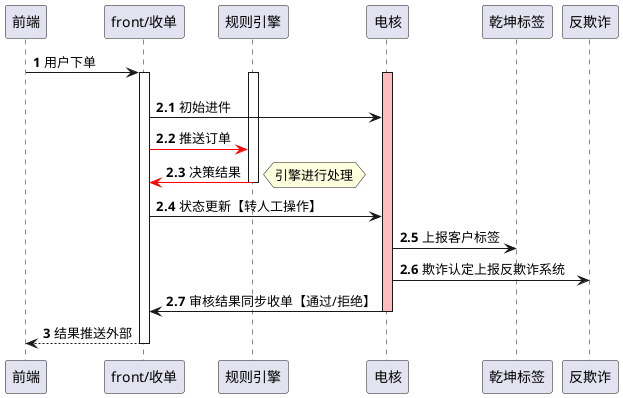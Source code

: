 @startuml
skinparam responseMessageBelowArrow true
hide unlinked
participant 前端 as q
participant "front/收单" as rao
participant 规则引擎 as y
participant 电核 as d
participant 题库 as t
participant 额度 as e
autonumber
q -> rao : 用户下单
activate rao
activate y
activate d #FFBBBB
||13|
autonumber2.1
rao -> d: 初始进件
rao -[#red]> y: 推送订单
y -[#red]> rao: 决策结果
deactivate y
hnote right: 引擎进行处理
rao -> d: 状态更新【转人工操作】
d -> 乾坤标签: 上报客户标签
d -> 反欺诈: 欺诈认定上报反欺诈系统
d -> rao: 审核结果同步收单【通过/拒绝】
deactivate d

'== 前 ==
'activate d#DarkSalmon
autonumber3
'y ->d --++: 更新状态，人工单进行转人工
'create t
'd -> t:来了
return 结果推送外部
deactivate rao

@enduml


